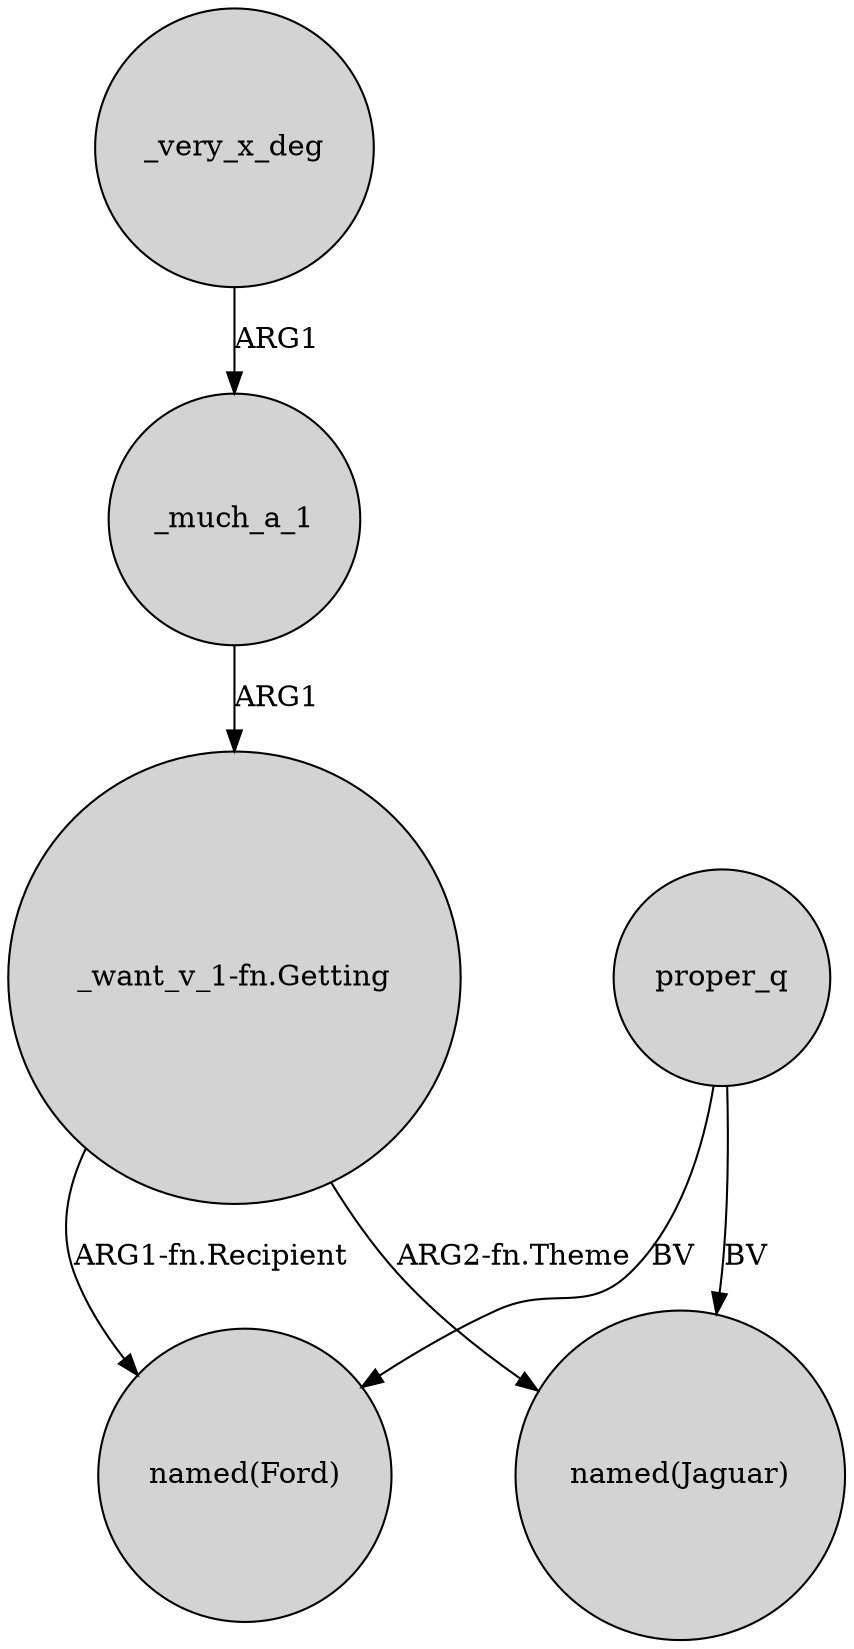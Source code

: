 digraph {
	node [shape=circle style=filled]
	"_want_v_1-fn.Getting" -> "named(Ford)" [label="ARG1-fn.Recipient"]
	"_want_v_1-fn.Getting" -> "named(Jaguar)" [label="ARG2-fn.Theme"]
	_much_a_1 -> "_want_v_1-fn.Getting" [label=ARG1]
	proper_q -> "named(Ford)" [label=BV]
	proper_q -> "named(Jaguar)" [label=BV]
	_very_x_deg -> _much_a_1 [label=ARG1]
}
